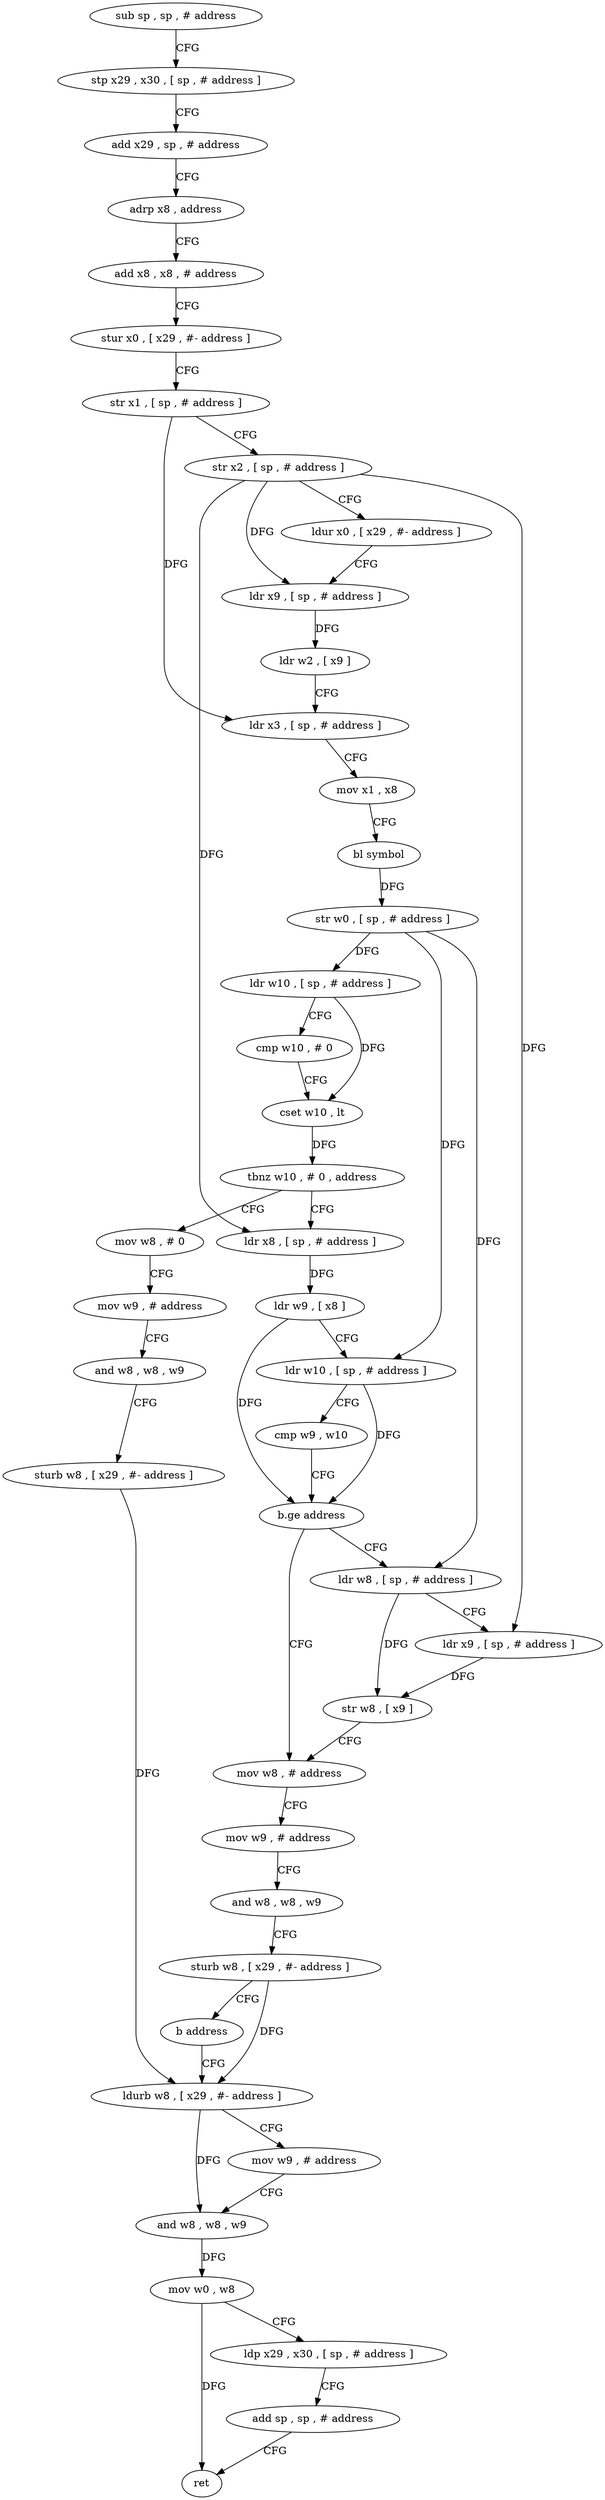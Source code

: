 digraph "func" {
"4303836" [label = "sub sp , sp , # address" ]
"4303840" [label = "stp x29 , x30 , [ sp , # address ]" ]
"4303844" [label = "add x29 , sp , # address" ]
"4303848" [label = "adrp x8 , address" ]
"4303852" [label = "add x8 , x8 , # address" ]
"4303856" [label = "stur x0 , [ x29 , #- address ]" ]
"4303860" [label = "str x1 , [ sp , # address ]" ]
"4303864" [label = "str x2 , [ sp , # address ]" ]
"4303868" [label = "ldur x0 , [ x29 , #- address ]" ]
"4303872" [label = "ldr x9 , [ sp , # address ]" ]
"4303876" [label = "ldr w2 , [ x9 ]" ]
"4303880" [label = "ldr x3 , [ sp , # address ]" ]
"4303884" [label = "mov x1 , x8" ]
"4303888" [label = "bl symbol" ]
"4303892" [label = "str w0 , [ sp , # address ]" ]
"4303896" [label = "ldr w10 , [ sp , # address ]" ]
"4303900" [label = "cmp w10 , # 0" ]
"4303904" [label = "cset w10 , lt" ]
"4303908" [label = "tbnz w10 , # 0 , address" ]
"4303964" [label = "mov w8 , # 0" ]
"4303912" [label = "ldr x8 , [ sp , # address ]" ]
"4303968" [label = "mov w9 , # address" ]
"4303972" [label = "and w8 , w8 , w9" ]
"4303976" [label = "sturb w8 , [ x29 , #- address ]" ]
"4303980" [label = "ldurb w8 , [ x29 , #- address ]" ]
"4303916" [label = "ldr w9 , [ x8 ]" ]
"4303920" [label = "ldr w10 , [ sp , # address ]" ]
"4303924" [label = "cmp w9 , w10" ]
"4303928" [label = "b.ge address" ]
"4303944" [label = "mov w8 , # address" ]
"4303932" [label = "ldr w8 , [ sp , # address ]" ]
"4303948" [label = "mov w9 , # address" ]
"4303952" [label = "and w8 , w8 , w9" ]
"4303956" [label = "sturb w8 , [ x29 , #- address ]" ]
"4303960" [label = "b address" ]
"4303936" [label = "ldr x9 , [ sp , # address ]" ]
"4303940" [label = "str w8 , [ x9 ]" ]
"4303984" [label = "mov w9 , # address" ]
"4303988" [label = "and w8 , w8 , w9" ]
"4303992" [label = "mov w0 , w8" ]
"4303996" [label = "ldp x29 , x30 , [ sp , # address ]" ]
"4304000" [label = "add sp , sp , # address" ]
"4304004" [label = "ret" ]
"4303836" -> "4303840" [ label = "CFG" ]
"4303840" -> "4303844" [ label = "CFG" ]
"4303844" -> "4303848" [ label = "CFG" ]
"4303848" -> "4303852" [ label = "CFG" ]
"4303852" -> "4303856" [ label = "CFG" ]
"4303856" -> "4303860" [ label = "CFG" ]
"4303860" -> "4303864" [ label = "CFG" ]
"4303860" -> "4303880" [ label = "DFG" ]
"4303864" -> "4303868" [ label = "CFG" ]
"4303864" -> "4303872" [ label = "DFG" ]
"4303864" -> "4303912" [ label = "DFG" ]
"4303864" -> "4303936" [ label = "DFG" ]
"4303868" -> "4303872" [ label = "CFG" ]
"4303872" -> "4303876" [ label = "DFG" ]
"4303876" -> "4303880" [ label = "CFG" ]
"4303880" -> "4303884" [ label = "CFG" ]
"4303884" -> "4303888" [ label = "CFG" ]
"4303888" -> "4303892" [ label = "DFG" ]
"4303892" -> "4303896" [ label = "DFG" ]
"4303892" -> "4303920" [ label = "DFG" ]
"4303892" -> "4303932" [ label = "DFG" ]
"4303896" -> "4303900" [ label = "CFG" ]
"4303896" -> "4303904" [ label = "DFG" ]
"4303900" -> "4303904" [ label = "CFG" ]
"4303904" -> "4303908" [ label = "DFG" ]
"4303908" -> "4303964" [ label = "CFG" ]
"4303908" -> "4303912" [ label = "CFG" ]
"4303964" -> "4303968" [ label = "CFG" ]
"4303912" -> "4303916" [ label = "DFG" ]
"4303968" -> "4303972" [ label = "CFG" ]
"4303972" -> "4303976" [ label = "CFG" ]
"4303976" -> "4303980" [ label = "DFG" ]
"4303980" -> "4303984" [ label = "CFG" ]
"4303980" -> "4303988" [ label = "DFG" ]
"4303916" -> "4303920" [ label = "CFG" ]
"4303916" -> "4303928" [ label = "DFG" ]
"4303920" -> "4303924" [ label = "CFG" ]
"4303920" -> "4303928" [ label = "DFG" ]
"4303924" -> "4303928" [ label = "CFG" ]
"4303928" -> "4303944" [ label = "CFG" ]
"4303928" -> "4303932" [ label = "CFG" ]
"4303944" -> "4303948" [ label = "CFG" ]
"4303932" -> "4303936" [ label = "CFG" ]
"4303932" -> "4303940" [ label = "DFG" ]
"4303948" -> "4303952" [ label = "CFG" ]
"4303952" -> "4303956" [ label = "CFG" ]
"4303956" -> "4303960" [ label = "CFG" ]
"4303956" -> "4303980" [ label = "DFG" ]
"4303960" -> "4303980" [ label = "CFG" ]
"4303936" -> "4303940" [ label = "DFG" ]
"4303940" -> "4303944" [ label = "CFG" ]
"4303984" -> "4303988" [ label = "CFG" ]
"4303988" -> "4303992" [ label = "DFG" ]
"4303992" -> "4303996" [ label = "CFG" ]
"4303992" -> "4304004" [ label = "DFG" ]
"4303996" -> "4304000" [ label = "CFG" ]
"4304000" -> "4304004" [ label = "CFG" ]
}
